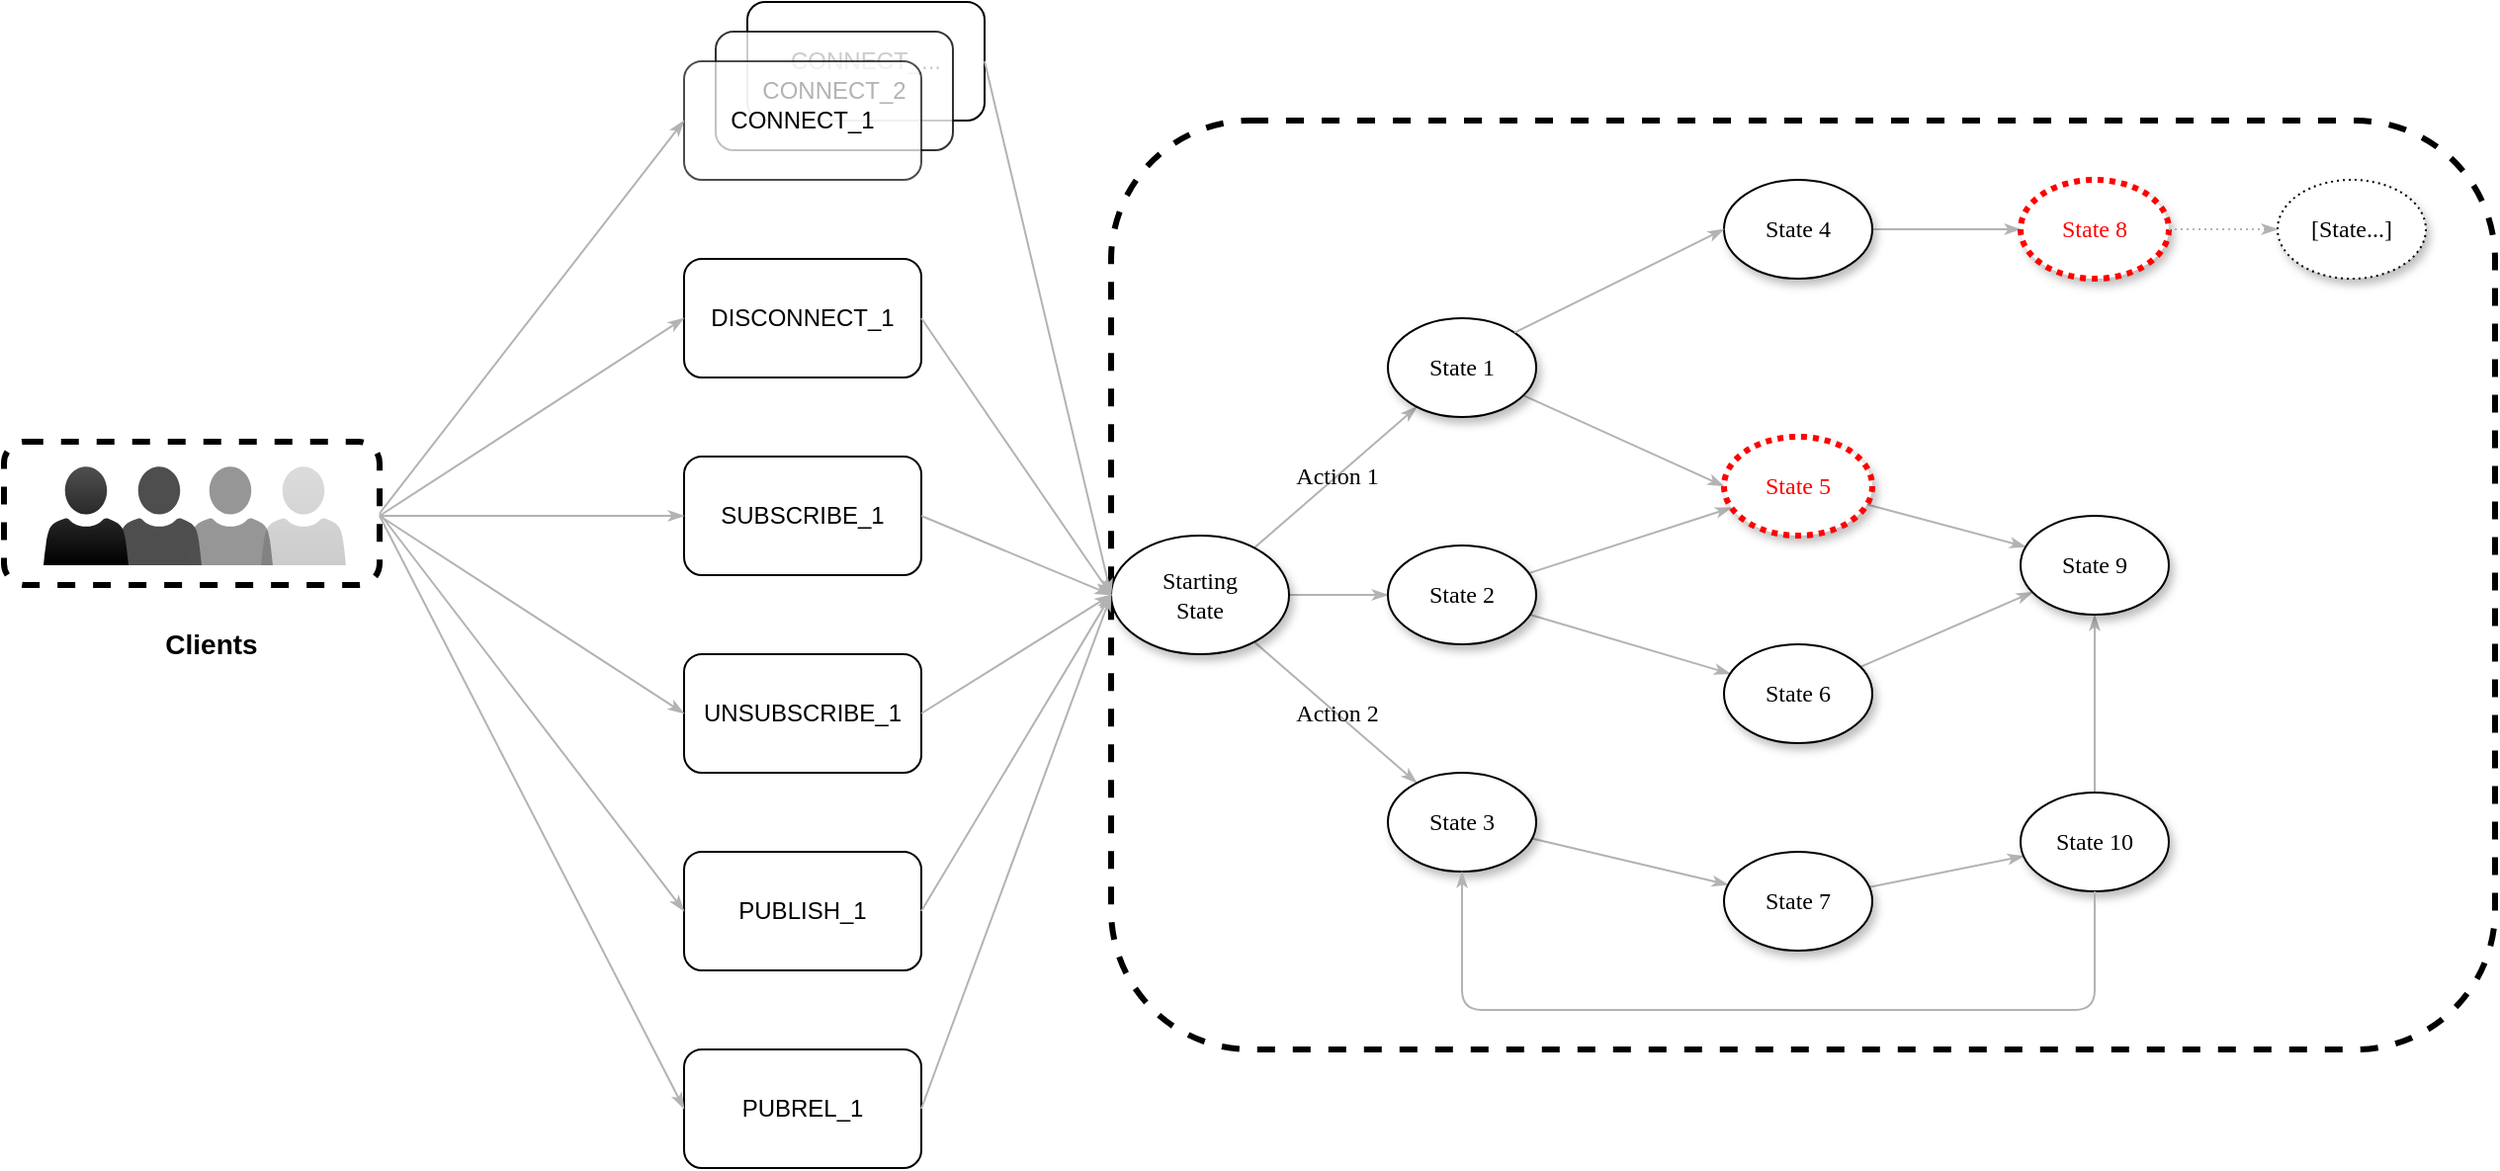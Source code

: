 <mxfile version="21.7.1" type="github" pages="2">
  <diagram name="Page-1" id="42789a77-a242-8287-6e28-9cd8cfd52e62">
    <mxGraphModel dx="2240" dy="733" grid="1" gridSize="10" guides="1" tooltips="1" connect="1" arrows="1" fold="1" page="1" pageScale="1" pageWidth="1100" pageHeight="850" background="none" math="0" shadow="0">
      <root>
        <mxCell id="0" />
        <mxCell id="1" parent="0" />
        <mxCell id="Ygh0pSW_p-VZ_udlIR_--34" value="" style="rounded=1;whiteSpace=wrap;html=1;dashed=1;strokeWidth=3;" vertex="1" parent="1">
          <mxGeometry x="380" y="120" width="700" height="470" as="geometry" />
        </mxCell>
        <mxCell id="xETN83zMiKG2h7DDWfaS-4" value="DISCONNECT_1" style="rounded=1;whiteSpace=wrap;html=1;" vertex="1" parent="1">
          <mxGeometry x="164" y="190" width="120" height="60" as="geometry" />
        </mxCell>
        <mxCell id="xETN83zMiKG2h7DDWfaS-5" value="SUBSCRIBE_1" style="rounded=1;whiteSpace=wrap;html=1;" vertex="1" parent="1">
          <mxGeometry x="164" y="290" width="120" height="60" as="geometry" />
        </mxCell>
        <mxCell id="xETN83zMiKG2h7DDWfaS-6" value="UNSUBSCRIBE_1" style="rounded=1;whiteSpace=wrap;html=1;" vertex="1" parent="1">
          <mxGeometry x="164" y="390" width="120" height="60" as="geometry" />
        </mxCell>
        <mxCell id="xETN83zMiKG2h7DDWfaS-7" value="PUBLISH_1" style="rounded=1;whiteSpace=wrap;html=1;" vertex="1" parent="1">
          <mxGeometry x="164" y="490" width="120" height="60" as="geometry" />
        </mxCell>
        <mxCell id="xETN83zMiKG2h7DDWfaS-8" value="PUBREL_1" style="rounded=1;whiteSpace=wrap;html=1;" vertex="1" parent="1">
          <mxGeometry x="164" y="590" width="120" height="60" as="geometry" />
        </mxCell>
        <mxCell id="xETN83zMiKG2h7DDWfaS-12" value="&lt;b&gt;&lt;font style=&quot;font-size: 14px;&quot;&gt;Clients&lt;/font&gt;&lt;/b&gt;" style="text;strokeColor=none;align=center;fillColor=none;html=1;verticalAlign=middle;whiteSpace=wrap;rounded=0;" vertex="1" parent="1">
          <mxGeometry x="-105" y="370" width="60" height="30" as="geometry" />
        </mxCell>
        <mxCell id="xETN83zMiKG2h7DDWfaS-16" value="" style="group" vertex="1" connectable="0" parent="1">
          <mxGeometry x="-160" y="295" width="170" height="70" as="geometry" />
        </mxCell>
        <mxCell id="xETN83zMiKG2h7DDWfaS-15" value="" style="rounded=1;whiteSpace=wrap;html=1;dashed=1;strokeWidth=3;" vertex="1" parent="xETN83zMiKG2h7DDWfaS-16">
          <mxGeometry x="-20" y="-12.5" width="190" height="72.5" as="geometry" />
        </mxCell>
        <mxCell id="xETN83zMiKG2h7DDWfaS-11" value="" style="sketch=0;pointerEvents=1;shadow=0;dashed=0;html=1;strokeColor=none;labelPosition=center;verticalLabelPosition=bottom;verticalAlign=top;align=center;fillColor=#505050;shape=mxgraph.mscae.intune.account_portal;opacity=20;gradientColor=default;" vertex="1" parent="xETN83zMiKG2h7DDWfaS-16">
          <mxGeometry x="110" width="43" height="50" as="geometry" />
        </mxCell>
        <mxCell id="xETN83zMiKG2h7DDWfaS-3" value="" style="sketch=0;pointerEvents=1;shadow=0;dashed=0;html=1;strokeColor=none;labelPosition=center;verticalLabelPosition=bottom;verticalAlign=top;align=center;fillColor=#030303;shape=mxgraph.mscae.intune.account_portal;opacity=70;gradientColor=none;" vertex="1" parent="xETN83zMiKG2h7DDWfaS-16">
          <mxGeometry x="37" width="43" height="50" as="geometry" />
        </mxCell>
        <mxCell id="xETN83zMiKG2h7DDWfaS-2" value="" style="sketch=0;pointerEvents=1;shadow=0;dashed=0;html=1;strokeColor=none;labelPosition=center;verticalLabelPosition=bottom;verticalAlign=top;align=center;fillColor=#505050;shape=mxgraph.mscae.intune.account_portal;gradientColor=default;" vertex="1" parent="xETN83zMiKG2h7DDWfaS-16">
          <mxGeometry width="43" height="50" as="geometry" />
        </mxCell>
        <mxCell id="xETN83zMiKG2h7DDWfaS-10" value="" style="sketch=0;pointerEvents=1;shadow=0;dashed=0;html=1;strokeColor=none;labelPosition=center;verticalLabelPosition=bottom;verticalAlign=top;align=center;fillColor=#505050;shape=mxgraph.mscae.intune.account_portal;opacity=60;gradientColor=none;" vertex="1" parent="xETN83zMiKG2h7DDWfaS-16">
          <mxGeometry x="73" width="43" height="50" as="geometry" />
        </mxCell>
        <mxCell id="xETN83zMiKG2h7DDWfaS-24" value="" style="group" vertex="1" connectable="0" parent="1">
          <mxGeometry x="164" y="60" width="152" height="90" as="geometry" />
        </mxCell>
        <mxCell id="xETN83zMiKG2h7DDWfaS-20" value="CONNECT_..." style="rounded=1;whiteSpace=wrap;html=1;" vertex="1" parent="xETN83zMiKG2h7DDWfaS-24">
          <mxGeometry x="32" width="120" height="60" as="geometry" />
        </mxCell>
        <mxCell id="xETN83zMiKG2h7DDWfaS-19" value="CONNECT_2" style="rounded=1;whiteSpace=wrap;html=1;opacity=80;" vertex="1" parent="xETN83zMiKG2h7DDWfaS-24">
          <mxGeometry x="16" y="15" width="120" height="60" as="geometry" />
        </mxCell>
        <mxCell id="xETN83zMiKG2h7DDWfaS-1" value="CONNECT_1" style="rounded=1;whiteSpace=wrap;html=1;opacity=70;" vertex="1" parent="xETN83zMiKG2h7DDWfaS-24">
          <mxGeometry y="30" width="120" height="60" as="geometry" />
        </mxCell>
        <mxCell id="Qss3d2yj_IPICVlPv0A1-1" value="" style="edgeStyle=none;rounded=1;html=1;labelBackgroundColor=none;startArrow=none;startFill=0;startSize=5;endArrow=classicThin;endFill=1;endSize=5;jettySize=auto;orthogonalLoop=1;strokeColor=#B3B3B3;strokeWidth=1;fontFamily=Verdana;fontSize=12;exitX=1;exitY=0.5;exitDx=0;exitDy=0;entryX=0;entryY=0.5;entryDx=0;entryDy=0;" edge="1" parent="1" source="xETN83zMiKG2h7DDWfaS-15" target="xETN83zMiKG2h7DDWfaS-1">
          <mxGeometry relative="1" as="geometry">
            <mxPoint x="73" y="434" as="sourcePoint" />
            <mxPoint x="-105" y="510" as="targetPoint" />
          </mxGeometry>
        </mxCell>
        <mxCell id="Qss3d2yj_IPICVlPv0A1-2" value="" style="edgeStyle=none;rounded=1;html=1;labelBackgroundColor=none;startArrow=none;startFill=0;startSize=5;endArrow=classicThin;endFill=1;endSize=5;jettySize=auto;orthogonalLoop=1;strokeColor=#B3B3B3;strokeWidth=1;fontFamily=Verdana;fontSize=12;entryX=0;entryY=0.5;entryDx=0;entryDy=0;" edge="1" parent="1" target="xETN83zMiKG2h7DDWfaS-4">
          <mxGeometry relative="1" as="geometry">
            <mxPoint x="10" y="320" as="sourcePoint" />
            <mxPoint x="174" y="130" as="targetPoint" />
          </mxGeometry>
        </mxCell>
        <mxCell id="Qss3d2yj_IPICVlPv0A1-3" value="" style="edgeStyle=none;rounded=1;html=1;labelBackgroundColor=none;startArrow=none;startFill=0;startSize=5;endArrow=classicThin;endFill=1;endSize=5;jettySize=auto;orthogonalLoop=1;strokeColor=#B3B3B3;strokeWidth=1;fontFamily=Verdana;fontSize=12;entryX=0;entryY=0.5;entryDx=0;entryDy=0;" edge="1" parent="1" target="xETN83zMiKG2h7DDWfaS-5">
          <mxGeometry relative="1" as="geometry">
            <mxPoint x="10" y="320" as="sourcePoint" />
            <mxPoint x="174" y="230" as="targetPoint" />
          </mxGeometry>
        </mxCell>
        <mxCell id="Qss3d2yj_IPICVlPv0A1-4" value="" style="edgeStyle=none;rounded=1;html=1;labelBackgroundColor=none;startArrow=none;startFill=0;startSize=5;endArrow=classicThin;endFill=1;endSize=5;jettySize=auto;orthogonalLoop=1;strokeColor=#B3B3B3;strokeWidth=1;fontFamily=Verdana;fontSize=12;entryX=0;entryY=0.5;entryDx=0;entryDy=0;" edge="1" parent="1" target="xETN83zMiKG2h7DDWfaS-6">
          <mxGeometry relative="1" as="geometry">
            <mxPoint x="10" y="320" as="sourcePoint" />
            <mxPoint x="174" y="330" as="targetPoint" />
          </mxGeometry>
        </mxCell>
        <mxCell id="Qss3d2yj_IPICVlPv0A1-5" value="" style="edgeStyle=none;rounded=1;html=1;labelBackgroundColor=none;startArrow=none;startFill=0;startSize=5;endArrow=classicThin;endFill=1;endSize=5;jettySize=auto;orthogonalLoop=1;strokeColor=#B3B3B3;strokeWidth=1;fontFamily=Verdana;fontSize=12;entryX=0;entryY=0.5;entryDx=0;entryDy=0;exitX=1;exitY=0.5;exitDx=0;exitDy=0;" edge="1" parent="1" source="xETN83zMiKG2h7DDWfaS-15" target="xETN83zMiKG2h7DDWfaS-7">
          <mxGeometry relative="1" as="geometry">
            <mxPoint x="20" y="330" as="sourcePoint" />
            <mxPoint x="174" y="430" as="targetPoint" />
          </mxGeometry>
        </mxCell>
        <mxCell id="Qss3d2yj_IPICVlPv0A1-6" value="" style="edgeStyle=none;rounded=1;html=1;labelBackgroundColor=none;startArrow=none;startFill=0;startSize=5;endArrow=classicThin;endFill=1;endSize=5;jettySize=auto;orthogonalLoop=1;strokeColor=#B3B3B3;strokeWidth=1;fontFamily=Verdana;fontSize=12;entryX=0;entryY=0.5;entryDx=0;entryDy=0;" edge="1" parent="1" target="xETN83zMiKG2h7DDWfaS-8">
          <mxGeometry relative="1" as="geometry">
            <mxPoint x="10" y="320" as="sourcePoint" />
            <mxPoint x="174" y="530" as="targetPoint" />
          </mxGeometry>
        </mxCell>
        <mxCell id="Ygh0pSW_p-VZ_udlIR_--1" style="edgeStyle=none;rounded=1;html=1;labelBackgroundColor=none;startArrow=none;startFill=0;startSize=5;endArrow=classicThin;endFill=1;endSize=5;jettySize=auto;orthogonalLoop=1;strokeColor=#B3B3B3;strokeWidth=1;fontFamily=Verdana;fontSize=12" edge="1" parent="1" source="Ygh0pSW_p-VZ_udlIR_--4" target="Ygh0pSW_p-VZ_udlIR_--7">
          <mxGeometry relative="1" as="geometry" />
        </mxCell>
        <mxCell id="Ygh0pSW_p-VZ_udlIR_--2" value="Action 1" style="edgeStyle=none;rounded=1;html=1;labelBackgroundColor=none;startArrow=none;startFill=0;startSize=5;endArrow=classicThin;endFill=1;endSize=5;jettySize=auto;orthogonalLoop=1;strokeColor=#B3B3B3;strokeWidth=1;fontFamily=Verdana;fontSize=12" edge="1" parent="1" source="Ygh0pSW_p-VZ_udlIR_--4" target="Ygh0pSW_p-VZ_udlIR_--20">
          <mxGeometry relative="1" as="geometry" />
        </mxCell>
        <mxCell id="Ygh0pSW_p-VZ_udlIR_--3" value="Action 2" style="edgeStyle=none;rounded=1;html=1;labelBackgroundColor=none;startArrow=none;startFill=0;startSize=5;endArrow=classicThin;endFill=1;endSize=5;jettySize=auto;orthogonalLoop=1;strokeColor=#B3B3B3;strokeWidth=1;fontFamily=Verdana;fontSize=12" edge="1" parent="1" source="Ygh0pSW_p-VZ_udlIR_--4" target="Ygh0pSW_p-VZ_udlIR_--9">
          <mxGeometry relative="1" as="geometry" />
        </mxCell>
        <mxCell id="Ygh0pSW_p-VZ_udlIR_--4" value="Starting&lt;br&gt;State" style="ellipse;whiteSpace=wrap;html=1;rounded=0;shadow=1;comic=0;labelBackgroundColor=none;strokeWidth=1;fontFamily=Verdana;fontSize=12;align=center;" vertex="1" parent="1">
          <mxGeometry x="380" y="330" width="90" height="60" as="geometry" />
        </mxCell>
        <mxCell id="Ygh0pSW_p-VZ_udlIR_--5" value="" style="edgeStyle=none;rounded=1;html=1;labelBackgroundColor=none;startArrow=none;startFill=0;startSize=5;endArrow=classicThin;endFill=1;endSize=5;jettySize=auto;orthogonalLoop=1;strokeColor=#B3B3B3;strokeWidth=1;fontFamily=Verdana;fontSize=12" edge="1" parent="1" source="Ygh0pSW_p-VZ_udlIR_--7" target="Ygh0pSW_p-VZ_udlIR_--17">
          <mxGeometry relative="1" as="geometry" />
        </mxCell>
        <mxCell id="Ygh0pSW_p-VZ_udlIR_--6" value="" style="edgeStyle=none;rounded=1;html=1;labelBackgroundColor=none;startArrow=none;startFill=0;startSize=5;endArrow=classicThin;endFill=1;endSize=5;jettySize=auto;orthogonalLoop=1;strokeColor=#B3B3B3;strokeWidth=1;fontFamily=Verdana;fontSize=12" edge="1" parent="1" source="Ygh0pSW_p-VZ_udlIR_--7" target="Ygh0pSW_p-VZ_udlIR_--15">
          <mxGeometry relative="1" as="geometry" />
        </mxCell>
        <mxCell id="Ygh0pSW_p-VZ_udlIR_--7" value="&lt;span&gt;State 2&lt;/span&gt;" style="ellipse;whiteSpace=wrap;html=1;rounded=0;shadow=1;comic=0;labelBackgroundColor=none;strokeWidth=1;fontFamily=Verdana;fontSize=12;align=center;" vertex="1" parent="1">
          <mxGeometry x="520" y="335" width="75" height="50" as="geometry" />
        </mxCell>
        <mxCell id="Ygh0pSW_p-VZ_udlIR_--8" value="" style="edgeStyle=none;rounded=1;html=1;labelBackgroundColor=none;startArrow=none;startFill=0;startSize=5;endArrow=classicThin;endFill=1;endSize=5;jettySize=auto;orthogonalLoop=1;strokeColor=#B3B3B3;strokeWidth=1;fontFamily=Verdana;fontSize=12" edge="1" parent="1" source="Ygh0pSW_p-VZ_udlIR_--9" target="Ygh0pSW_p-VZ_udlIR_--11">
          <mxGeometry relative="1" as="geometry" />
        </mxCell>
        <mxCell id="Ygh0pSW_p-VZ_udlIR_--9" value="&lt;span&gt;State 3&lt;/span&gt;" style="ellipse;whiteSpace=wrap;html=1;rounded=0;shadow=1;comic=0;labelBackgroundColor=none;strokeWidth=1;fontFamily=Verdana;fontSize=12;align=center;" vertex="1" parent="1">
          <mxGeometry x="520" y="450" width="75" height="50" as="geometry" />
        </mxCell>
        <mxCell id="Ygh0pSW_p-VZ_udlIR_--10" value="" style="edgeStyle=none;rounded=1;html=1;labelBackgroundColor=none;startArrow=none;startFill=0;startSize=5;endArrow=classicThin;endFill=1;endSize=5;jettySize=auto;orthogonalLoop=1;strokeColor=#B3B3B3;strokeWidth=1;fontFamily=Verdana;fontSize=12" edge="1" parent="1" source="Ygh0pSW_p-VZ_udlIR_--11" target="Ygh0pSW_p-VZ_udlIR_--13">
          <mxGeometry relative="1" as="geometry" />
        </mxCell>
        <mxCell id="Ygh0pSW_p-VZ_udlIR_--11" value="&lt;span&gt;State 7&lt;/span&gt;" style="ellipse;whiteSpace=wrap;html=1;rounded=0;shadow=1;comic=0;labelBackgroundColor=none;strokeWidth=1;fontFamily=Verdana;fontSize=12;align=center;" vertex="1" parent="1">
          <mxGeometry x="690" y="490" width="75" height="50" as="geometry" />
        </mxCell>
        <mxCell id="Ygh0pSW_p-VZ_udlIR_--12" value="" style="edgeStyle=none;rounded=1;html=1;labelBackgroundColor=none;startArrow=none;startFill=0;startSize=5;endArrow=classicThin;endFill=1;endSize=5;jettySize=auto;orthogonalLoop=1;strokeColor=#B3B3B3;strokeWidth=1;fontFamily=Verdana;fontSize=12" edge="1" parent="1" source="Ygh0pSW_p-VZ_udlIR_--13" target="Ygh0pSW_p-VZ_udlIR_--18">
          <mxGeometry relative="1" as="geometry" />
        </mxCell>
        <mxCell id="Ygh0pSW_p-VZ_udlIR_--13" value="&lt;span&gt;State 10&lt;/span&gt;" style="ellipse;whiteSpace=wrap;html=1;rounded=0;shadow=1;comic=0;labelBackgroundColor=none;strokeWidth=1;fontFamily=Verdana;fontSize=12;align=center;" vertex="1" parent="1">
          <mxGeometry x="840" y="460" width="75" height="50" as="geometry" />
        </mxCell>
        <mxCell id="Ygh0pSW_p-VZ_udlIR_--14" value="" style="edgeStyle=none;rounded=1;html=1;labelBackgroundColor=none;startArrow=none;startFill=0;startSize=5;endArrow=classicThin;endFill=1;endSize=5;jettySize=auto;orthogonalLoop=1;strokeColor=#B3B3B3;strokeWidth=1;fontFamily=Verdana;fontSize=12" edge="1" parent="1" source="Ygh0pSW_p-VZ_udlIR_--15" target="Ygh0pSW_p-VZ_udlIR_--18">
          <mxGeometry relative="1" as="geometry" />
        </mxCell>
        <mxCell id="Ygh0pSW_p-VZ_udlIR_--15" value="&lt;span&gt;State 6&lt;/span&gt;" style="ellipse;whiteSpace=wrap;html=1;rounded=0;shadow=1;comic=0;labelBackgroundColor=none;strokeWidth=1;fontFamily=Verdana;fontSize=12;align=center;" vertex="1" parent="1">
          <mxGeometry x="690" y="385" width="75" height="50" as="geometry" />
        </mxCell>
        <mxCell id="Ygh0pSW_p-VZ_udlIR_--16" value="" style="edgeStyle=none;rounded=1;html=1;labelBackgroundColor=none;startArrow=none;startFill=0;startSize=5;endArrow=classicThin;endFill=1;endSize=5;jettySize=auto;orthogonalLoop=1;strokeColor=#B3B3B3;strokeWidth=1;fontFamily=Verdana;fontSize=12" edge="1" parent="1" source="Ygh0pSW_p-VZ_udlIR_--17" target="Ygh0pSW_p-VZ_udlIR_--18">
          <mxGeometry relative="1" as="geometry" />
        </mxCell>
        <mxCell id="Ygh0pSW_p-VZ_udlIR_--17" value="&lt;span&gt;&lt;font color=&quot;#ff0000&quot;&gt;State 5&lt;/font&gt;&lt;/span&gt;" style="ellipse;whiteSpace=wrap;html=1;rounded=0;shadow=1;comic=0;labelBackgroundColor=none;strokeWidth=3;fontFamily=Verdana;fontSize=12;align=center;dashed=1;dashPattern=1 1;strokeColor=#FF0000;" vertex="1" parent="1">
          <mxGeometry x="690" y="280" width="75" height="50" as="geometry" />
        </mxCell>
        <mxCell id="Ygh0pSW_p-VZ_udlIR_--18" value="State 9" style="ellipse;whiteSpace=wrap;html=1;rounded=0;shadow=1;comic=0;labelBackgroundColor=none;strokeWidth=1;fontFamily=Verdana;fontSize=12;align=center;" vertex="1" parent="1">
          <mxGeometry x="840" y="320" width="75" height="50" as="geometry" />
        </mxCell>
        <mxCell id="Ygh0pSW_p-VZ_udlIR_--19" value="" style="edgeStyle=none;rounded=1;html=1;labelBackgroundColor=none;startArrow=none;startFill=0;startSize=5;endArrow=classicThin;endFill=1;endSize=5;jettySize=auto;orthogonalLoop=1;strokeColor=#B3B3B3;strokeWidth=1;fontFamily=Verdana;fontSize=12;entryX=0;entryY=0.5;entryDx=0;entryDy=0;" edge="1" parent="1" source="Ygh0pSW_p-VZ_udlIR_--20" target="Ygh0pSW_p-VZ_udlIR_--17">
          <mxGeometry relative="1" as="geometry" />
        </mxCell>
        <mxCell id="Ygh0pSW_p-VZ_udlIR_--20" value="State 1" style="ellipse;whiteSpace=wrap;html=1;rounded=0;shadow=1;comic=0;labelBackgroundColor=none;strokeWidth=1;fontFamily=Verdana;fontSize=12;align=center;" vertex="1" parent="1">
          <mxGeometry x="520" y="220" width="75" height="50" as="geometry" />
        </mxCell>
        <mxCell id="Ygh0pSW_p-VZ_udlIR_--21" value="" style="edgeStyle=none;rounded=1;html=1;labelBackgroundColor=none;startArrow=none;startFill=0;startSize=5;endArrow=classicThin;endFill=1;endSize=5;jettySize=auto;orthogonalLoop=1;strokeColor=#B3B3B3;strokeWidth=1;fontFamily=Verdana;fontSize=12" edge="1" parent="1" source="Ygh0pSW_p-VZ_udlIR_--22" target="Ygh0pSW_p-VZ_udlIR_--23">
          <mxGeometry relative="1" as="geometry" />
        </mxCell>
        <mxCell id="Ygh0pSW_p-VZ_udlIR_--22" value="&lt;span&gt;State 4&lt;/span&gt;" style="ellipse;whiteSpace=wrap;html=1;rounded=0;shadow=1;comic=0;labelBackgroundColor=none;strokeWidth=1;fontFamily=Verdana;fontSize=12;align=center;" vertex="1" parent="1">
          <mxGeometry x="690" y="150" width="75" height="50" as="geometry" />
        </mxCell>
        <mxCell id="Ygh0pSW_p-VZ_udlIR_--23" value="&lt;span&gt;&lt;font color=&quot;#ff0000&quot;&gt;State 8&lt;/font&gt;&lt;/span&gt;" style="ellipse;whiteSpace=wrap;html=1;rounded=0;shadow=1;comic=0;labelBackgroundColor=none;strokeWidth=3;fontFamily=Verdana;fontSize=12;align=center;dashed=1;dashPattern=1 1;strokeColor=#FF0000;" vertex="1" parent="1">
          <mxGeometry x="840" y="150" width="75" height="50" as="geometry" />
        </mxCell>
        <mxCell id="Ygh0pSW_p-VZ_udlIR_--24" value="" style="edgeStyle=none;rounded=1;html=1;labelBackgroundColor=none;startArrow=none;startFill=0;startSize=5;endArrow=classicThin;endFill=1;endSize=5;jettySize=auto;orthogonalLoop=1;strokeColor=#B3B3B3;strokeWidth=1;fontFamily=Verdana;fontSize=12;entryX=0;entryY=0.5;entryDx=0;entryDy=0;exitX=1;exitY=0;exitDx=0;exitDy=0;" edge="1" parent="1" source="Ygh0pSW_p-VZ_udlIR_--20" target="Ygh0pSW_p-VZ_udlIR_--22">
          <mxGeometry relative="1" as="geometry">
            <mxPoint x="598" y="269" as="sourcePoint" />
            <mxPoint x="700" y="315" as="targetPoint" />
          </mxGeometry>
        </mxCell>
        <mxCell id="Ygh0pSW_p-VZ_udlIR_--25" value="" style="edgeStyle=orthogonalEdgeStyle;rounded=1;html=1;labelBackgroundColor=none;startArrow=none;startFill=0;startSize=5;endArrow=classicThin;endFill=1;endSize=5;jettySize=auto;orthogonalLoop=1;strokeColor=#B3B3B3;strokeWidth=1;fontFamily=Verdana;fontSize=12;exitX=0.5;exitY=1;exitDx=0;exitDy=0;entryX=0.5;entryY=1;entryDx=0;entryDy=0;" edge="1" parent="1" source="Ygh0pSW_p-VZ_udlIR_--13" target="Ygh0pSW_p-VZ_udlIR_--9">
          <mxGeometry relative="1" as="geometry">
            <mxPoint x="950" y="363" as="sourcePoint" />
            <mxPoint x="1031" y="385" as="targetPoint" />
            <Array as="points">
              <mxPoint x="878" y="570" />
              <mxPoint x="558" y="570" />
            </Array>
          </mxGeometry>
        </mxCell>
        <mxCell id="Ygh0pSW_p-VZ_udlIR_--26" value="&lt;span&gt;[State...]&lt;/span&gt;" style="ellipse;whiteSpace=wrap;html=1;rounded=0;shadow=1;comic=0;labelBackgroundColor=none;strokeWidth=1;fontFamily=Verdana;fontSize=12;align=center;dashed=1;dashPattern=1 2;" vertex="1" parent="1">
          <mxGeometry x="970" y="150" width="75" height="50" as="geometry" />
        </mxCell>
        <mxCell id="Ygh0pSW_p-VZ_udlIR_--27" value="" style="edgeStyle=none;rounded=1;html=1;labelBackgroundColor=none;startArrow=none;startFill=0;startSize=5;endArrow=classicThin;endFill=1;endSize=5;jettySize=auto;orthogonalLoop=1;strokeColor=#B3B3B3;strokeWidth=1;fontFamily=Verdana;fontSize=12;exitX=1;exitY=0.5;exitDx=0;exitDy=0;entryX=0;entryY=0.5;entryDx=0;entryDy=0;dashed=1;dashPattern=1 2;" edge="1" parent="1" source="Ygh0pSW_p-VZ_udlIR_--23" target="Ygh0pSW_p-VZ_udlIR_--26">
          <mxGeometry relative="1" as="geometry">
            <mxPoint x="775" y="185" as="sourcePoint" />
            <mxPoint x="850" y="185" as="targetPoint" />
          </mxGeometry>
        </mxCell>
        <mxCell id="Ygh0pSW_p-VZ_udlIR_--28" value="" style="edgeStyle=none;rounded=1;html=1;labelBackgroundColor=none;startArrow=none;startFill=0;startSize=5;endArrow=classicThin;endFill=1;endSize=5;jettySize=auto;orthogonalLoop=1;strokeColor=#B3B3B3;strokeWidth=1;fontFamily=Verdana;fontSize=12;exitX=1;exitY=0.5;exitDx=0;exitDy=0;entryX=0;entryY=0.5;entryDx=0;entryDy=0;" edge="1" parent="1" source="xETN83zMiKG2h7DDWfaS-20" target="Ygh0pSW_p-VZ_udlIR_--4">
          <mxGeometry relative="1" as="geometry">
            <mxPoint x="20" y="329" as="sourcePoint" />
            <mxPoint x="174" y="130" as="targetPoint" />
          </mxGeometry>
        </mxCell>
        <mxCell id="Ygh0pSW_p-VZ_udlIR_--29" value="" style="edgeStyle=none;rounded=1;html=1;labelBackgroundColor=none;startArrow=none;startFill=0;startSize=5;endArrow=classicThin;endFill=1;endSize=5;jettySize=auto;orthogonalLoop=1;strokeColor=#B3B3B3;strokeWidth=1;fontFamily=Verdana;fontSize=12;entryX=0;entryY=0.5;entryDx=0;entryDy=0;exitX=1;exitY=0.5;exitDx=0;exitDy=0;" edge="1" parent="1" source="xETN83zMiKG2h7DDWfaS-4" target="Ygh0pSW_p-VZ_udlIR_--4">
          <mxGeometry relative="1" as="geometry">
            <mxPoint x="20" y="330" as="sourcePoint" />
            <mxPoint x="174" y="230" as="targetPoint" />
          </mxGeometry>
        </mxCell>
        <mxCell id="Ygh0pSW_p-VZ_udlIR_--30" value="" style="edgeStyle=none;rounded=1;html=1;labelBackgroundColor=none;startArrow=none;startFill=0;startSize=5;endArrow=classicThin;endFill=1;endSize=5;jettySize=auto;orthogonalLoop=1;strokeColor=#B3B3B3;strokeWidth=1;fontFamily=Verdana;fontSize=12;exitX=1;exitY=0.5;exitDx=0;exitDy=0;" edge="1" parent="1" source="xETN83zMiKG2h7DDWfaS-5">
          <mxGeometry relative="1" as="geometry">
            <mxPoint x="294" y="230" as="sourcePoint" />
            <mxPoint x="380" y="360" as="targetPoint" />
          </mxGeometry>
        </mxCell>
        <mxCell id="Ygh0pSW_p-VZ_udlIR_--31" value="" style="edgeStyle=none;rounded=1;html=1;labelBackgroundColor=none;startArrow=none;startFill=0;startSize=5;endArrow=classicThin;endFill=1;endSize=5;jettySize=auto;orthogonalLoop=1;strokeColor=#B3B3B3;strokeWidth=1;fontFamily=Verdana;fontSize=12;exitX=1;exitY=0.5;exitDx=0;exitDy=0;" edge="1" parent="1" source="xETN83zMiKG2h7DDWfaS-6">
          <mxGeometry relative="1" as="geometry">
            <mxPoint x="294" y="330" as="sourcePoint" />
            <mxPoint x="380" y="360" as="targetPoint" />
          </mxGeometry>
        </mxCell>
        <mxCell id="Ygh0pSW_p-VZ_udlIR_--32" value="" style="edgeStyle=none;rounded=1;html=1;labelBackgroundColor=none;startArrow=none;startFill=0;startSize=5;endArrow=classicThin;endFill=1;endSize=5;jettySize=auto;orthogonalLoop=1;strokeColor=#B3B3B3;strokeWidth=1;fontFamily=Verdana;fontSize=12;exitX=1;exitY=0.5;exitDx=0;exitDy=0;entryX=0;entryY=0.5;entryDx=0;entryDy=0;" edge="1" parent="1" source="xETN83zMiKG2h7DDWfaS-7" target="Ygh0pSW_p-VZ_udlIR_--4">
          <mxGeometry relative="1" as="geometry">
            <mxPoint x="304" y="340" as="sourcePoint" />
            <mxPoint x="400" y="380" as="targetPoint" />
          </mxGeometry>
        </mxCell>
        <mxCell id="Ygh0pSW_p-VZ_udlIR_--33" value="" style="edgeStyle=none;rounded=1;html=1;labelBackgroundColor=none;startArrow=none;startFill=0;startSize=5;endArrow=classicThin;endFill=1;endSize=5;jettySize=auto;orthogonalLoop=1;strokeColor=#B3B3B3;strokeWidth=1;fontFamily=Verdana;fontSize=12;exitX=1;exitY=0.5;exitDx=0;exitDy=0;entryX=0;entryY=0.5;entryDx=0;entryDy=0;" edge="1" parent="1" source="xETN83zMiKG2h7DDWfaS-8" target="Ygh0pSW_p-VZ_udlIR_--4">
          <mxGeometry relative="1" as="geometry">
            <mxPoint x="314" y="350" as="sourcePoint" />
            <mxPoint x="410" y="390" as="targetPoint" />
          </mxGeometry>
        </mxCell>
      </root>
    </mxGraphModel>
  </diagram>
  <diagram id="ekmFHJIHzI56vrUZEfoB" name="第 2 页">
    <mxGraphModel dx="1853" dy="660" grid="1" gridSize="10" guides="1" tooltips="1" connect="1" arrows="1" fold="1" page="1" pageScale="1" pageWidth="827" pageHeight="1169" math="0" shadow="0">
      <root>
        <mxCell id="0" />
        <mxCell id="1" parent="0" />
        <mxCell id="NIk4y8tba3RLB0fE6dbn-1" style="edgeStyle=none;rounded=1;html=1;labelBackgroundColor=none;startArrow=none;startFill=0;startSize=5;endArrow=classicThin;endFill=1;endSize=5;jettySize=auto;orthogonalLoop=1;strokeColor=#B3B3B3;strokeWidth=1;fontFamily=Verdana;fontSize=12" edge="1" parent="1" source="NIk4y8tba3RLB0fE6dbn-4" target="NIk4y8tba3RLB0fE6dbn-7">
          <mxGeometry relative="1" as="geometry" />
        </mxCell>
        <mxCell id="NIk4y8tba3RLB0fE6dbn-2" value="Action 1" style="edgeStyle=none;rounded=1;html=1;labelBackgroundColor=none;startArrow=none;startFill=0;startSize=5;endArrow=classicThin;endFill=1;endSize=5;jettySize=auto;orthogonalLoop=1;strokeColor=#B3B3B3;strokeWidth=1;fontFamily=Verdana;fontSize=12" edge="1" parent="1" source="NIk4y8tba3RLB0fE6dbn-4" target="NIk4y8tba3RLB0fE6dbn-20">
          <mxGeometry relative="1" as="geometry" />
        </mxCell>
        <mxCell id="NIk4y8tba3RLB0fE6dbn-3" value="Action 2" style="edgeStyle=none;rounded=1;html=1;labelBackgroundColor=none;startArrow=none;startFill=0;startSize=5;endArrow=classicThin;endFill=1;endSize=5;jettySize=auto;orthogonalLoop=1;strokeColor=#B3B3B3;strokeWidth=1;fontFamily=Verdana;fontSize=12" edge="1" parent="1" source="NIk4y8tba3RLB0fE6dbn-4" target="NIk4y8tba3RLB0fE6dbn-9">
          <mxGeometry relative="1" as="geometry" />
        </mxCell>
        <mxCell id="NIk4y8tba3RLB0fE6dbn-4" value="Starting&lt;br&gt;State" style="ellipse;whiteSpace=wrap;html=1;rounded=0;shadow=1;comic=0;labelBackgroundColor=none;strokeWidth=1;fontFamily=Verdana;fontSize=12;align=center;" vertex="1" parent="1">
          <mxGeometry x="-110" y="250" width="90" height="60" as="geometry" />
        </mxCell>
        <mxCell id="NIk4y8tba3RLB0fE6dbn-5" value="" style="edgeStyle=none;rounded=1;html=1;labelBackgroundColor=none;startArrow=none;startFill=0;startSize=5;endArrow=classicThin;endFill=1;endSize=5;jettySize=auto;orthogonalLoop=1;strokeColor=#B3B3B3;strokeWidth=1;fontFamily=Verdana;fontSize=12" edge="1" parent="1" source="NIk4y8tba3RLB0fE6dbn-7" target="NIk4y8tba3RLB0fE6dbn-17">
          <mxGeometry relative="1" as="geometry" />
        </mxCell>
        <mxCell id="NIk4y8tba3RLB0fE6dbn-6" value="" style="edgeStyle=none;rounded=1;html=1;labelBackgroundColor=none;startArrow=none;startFill=0;startSize=5;endArrow=classicThin;endFill=1;endSize=5;jettySize=auto;orthogonalLoop=1;strokeColor=#B3B3B3;strokeWidth=1;fontFamily=Verdana;fontSize=12" edge="1" parent="1" source="NIk4y8tba3RLB0fE6dbn-7" target="NIk4y8tba3RLB0fE6dbn-15">
          <mxGeometry relative="1" as="geometry" />
        </mxCell>
        <mxCell id="NIk4y8tba3RLB0fE6dbn-7" value="&lt;span&gt;State 2&lt;/span&gt;" style="ellipse;whiteSpace=wrap;html=1;rounded=0;shadow=1;comic=0;labelBackgroundColor=none;strokeWidth=1;fontFamily=Verdana;fontSize=12;align=center;" vertex="1" parent="1">
          <mxGeometry x="30" y="255" width="75" height="50" as="geometry" />
        </mxCell>
        <mxCell id="NIk4y8tba3RLB0fE6dbn-8" value="" style="edgeStyle=none;rounded=1;html=1;labelBackgroundColor=none;startArrow=none;startFill=0;startSize=5;endArrow=classicThin;endFill=1;endSize=5;jettySize=auto;orthogonalLoop=1;strokeColor=#B3B3B3;strokeWidth=1;fontFamily=Verdana;fontSize=12" edge="1" parent="1" source="NIk4y8tba3RLB0fE6dbn-9" target="NIk4y8tba3RLB0fE6dbn-11">
          <mxGeometry relative="1" as="geometry" />
        </mxCell>
        <mxCell id="NIk4y8tba3RLB0fE6dbn-9" value="&lt;span&gt;State 3&lt;/span&gt;" style="ellipse;whiteSpace=wrap;html=1;rounded=0;shadow=1;comic=0;labelBackgroundColor=none;strokeWidth=1;fontFamily=Verdana;fontSize=12;align=center;" vertex="1" parent="1">
          <mxGeometry x="30" y="370" width="75" height="50" as="geometry" />
        </mxCell>
        <mxCell id="NIk4y8tba3RLB0fE6dbn-10" value="" style="edgeStyle=none;rounded=1;html=1;labelBackgroundColor=none;startArrow=none;startFill=0;startSize=5;endArrow=classicThin;endFill=1;endSize=5;jettySize=auto;orthogonalLoop=1;strokeColor=#B3B3B3;strokeWidth=1;fontFamily=Verdana;fontSize=12" edge="1" parent="1" source="NIk4y8tba3RLB0fE6dbn-11" target="NIk4y8tba3RLB0fE6dbn-13">
          <mxGeometry relative="1" as="geometry" />
        </mxCell>
        <mxCell id="NIk4y8tba3RLB0fE6dbn-11" value="&lt;span&gt;State 7&lt;/span&gt;" style="ellipse;whiteSpace=wrap;html=1;rounded=0;shadow=1;comic=0;labelBackgroundColor=none;strokeWidth=1;fontFamily=Verdana;fontSize=12;align=center;" vertex="1" parent="1">
          <mxGeometry x="200" y="410" width="75" height="50" as="geometry" />
        </mxCell>
        <mxCell id="NIk4y8tba3RLB0fE6dbn-12" value="" style="edgeStyle=none;rounded=1;html=1;labelBackgroundColor=none;startArrow=none;startFill=0;startSize=5;endArrow=classicThin;endFill=1;endSize=5;jettySize=auto;orthogonalLoop=1;strokeColor=#B3B3B3;strokeWidth=1;fontFamily=Verdana;fontSize=12" edge="1" parent="1" source="NIk4y8tba3RLB0fE6dbn-13" target="NIk4y8tba3RLB0fE6dbn-18">
          <mxGeometry relative="1" as="geometry" />
        </mxCell>
        <mxCell id="NIk4y8tba3RLB0fE6dbn-13" value="&lt;span&gt;State 10&lt;/span&gt;" style="ellipse;whiteSpace=wrap;html=1;rounded=0;shadow=1;comic=0;labelBackgroundColor=none;strokeWidth=1;fontFamily=Verdana;fontSize=12;align=center;" vertex="1" parent="1">
          <mxGeometry x="350" y="380" width="75" height="50" as="geometry" />
        </mxCell>
        <mxCell id="NIk4y8tba3RLB0fE6dbn-14" value="" style="edgeStyle=none;rounded=1;html=1;labelBackgroundColor=none;startArrow=none;startFill=0;startSize=5;endArrow=classicThin;endFill=1;endSize=5;jettySize=auto;orthogonalLoop=1;strokeColor=#B3B3B3;strokeWidth=1;fontFamily=Verdana;fontSize=12" edge="1" parent="1" source="NIk4y8tba3RLB0fE6dbn-15" target="NIk4y8tba3RLB0fE6dbn-18">
          <mxGeometry relative="1" as="geometry" />
        </mxCell>
        <mxCell id="NIk4y8tba3RLB0fE6dbn-15" value="&lt;span&gt;State 6&lt;/span&gt;" style="ellipse;whiteSpace=wrap;html=1;rounded=0;shadow=1;comic=0;labelBackgroundColor=none;strokeWidth=1;fontFamily=Verdana;fontSize=12;align=center;" vertex="1" parent="1">
          <mxGeometry x="200" y="305" width="75" height="50" as="geometry" />
        </mxCell>
        <mxCell id="NIk4y8tba3RLB0fE6dbn-16" value="" style="edgeStyle=none;rounded=1;html=1;labelBackgroundColor=none;startArrow=none;startFill=0;startSize=5;endArrow=classicThin;endFill=1;endSize=5;jettySize=auto;orthogonalLoop=1;strokeColor=#B3B3B3;strokeWidth=1;fontFamily=Verdana;fontSize=12" edge="1" parent="1" source="NIk4y8tba3RLB0fE6dbn-17" target="NIk4y8tba3RLB0fE6dbn-18">
          <mxGeometry relative="1" as="geometry" />
        </mxCell>
        <mxCell id="NIk4y8tba3RLB0fE6dbn-17" value="&lt;span&gt;&lt;font color=&quot;#ff0000&quot;&gt;State 5&lt;/font&gt;&lt;/span&gt;" style="ellipse;whiteSpace=wrap;html=1;rounded=0;shadow=1;comic=0;labelBackgroundColor=none;strokeWidth=3;fontFamily=Verdana;fontSize=12;align=center;dashed=1;dashPattern=1 1;strokeColor=#FF0000;" vertex="1" parent="1">
          <mxGeometry x="200" y="200" width="75" height="50" as="geometry" />
        </mxCell>
        <mxCell id="NIk4y8tba3RLB0fE6dbn-18" value="State 9" style="ellipse;whiteSpace=wrap;html=1;rounded=0;shadow=1;comic=0;labelBackgroundColor=none;strokeWidth=1;fontFamily=Verdana;fontSize=12;align=center;" vertex="1" parent="1">
          <mxGeometry x="350" y="240" width="75" height="50" as="geometry" />
        </mxCell>
        <mxCell id="NIk4y8tba3RLB0fE6dbn-19" value="" style="edgeStyle=none;rounded=1;html=1;labelBackgroundColor=none;startArrow=none;startFill=0;startSize=5;endArrow=classicThin;endFill=1;endSize=5;jettySize=auto;orthogonalLoop=1;strokeColor=#B3B3B3;strokeWidth=1;fontFamily=Verdana;fontSize=12;entryX=0;entryY=0.5;entryDx=0;entryDy=0;" edge="1" parent="1" source="NIk4y8tba3RLB0fE6dbn-20" target="NIk4y8tba3RLB0fE6dbn-17">
          <mxGeometry relative="1" as="geometry" />
        </mxCell>
        <mxCell id="NIk4y8tba3RLB0fE6dbn-20" value="State 1" style="ellipse;whiteSpace=wrap;html=1;rounded=0;shadow=1;comic=0;labelBackgroundColor=none;strokeWidth=1;fontFamily=Verdana;fontSize=12;align=center;" vertex="1" parent="1">
          <mxGeometry x="30" y="140" width="75" height="50" as="geometry" />
        </mxCell>
        <mxCell id="NIk4y8tba3RLB0fE6dbn-21" value="" style="edgeStyle=none;rounded=1;html=1;labelBackgroundColor=none;startArrow=none;startFill=0;startSize=5;endArrow=classicThin;endFill=1;endSize=5;jettySize=auto;orthogonalLoop=1;strokeColor=#B3B3B3;strokeWidth=1;fontFamily=Verdana;fontSize=12" edge="1" parent="1" source="NIk4y8tba3RLB0fE6dbn-22" target="NIk4y8tba3RLB0fE6dbn-24">
          <mxGeometry relative="1" as="geometry" />
        </mxCell>
        <mxCell id="NIk4y8tba3RLB0fE6dbn-22" value="&lt;span&gt;State 4&lt;/span&gt;" style="ellipse;whiteSpace=wrap;html=1;rounded=0;shadow=1;comic=0;labelBackgroundColor=none;strokeWidth=1;fontFamily=Verdana;fontSize=12;align=center;" vertex="1" parent="1">
          <mxGeometry x="200" y="70" width="75" height="50" as="geometry" />
        </mxCell>
        <mxCell id="NIk4y8tba3RLB0fE6dbn-24" value="&lt;span&gt;&lt;font color=&quot;#ff0000&quot;&gt;State 8&lt;/font&gt;&lt;/span&gt;" style="ellipse;whiteSpace=wrap;html=1;rounded=0;shadow=1;comic=0;labelBackgroundColor=none;strokeWidth=3;fontFamily=Verdana;fontSize=12;align=center;dashed=1;dashPattern=1 1;strokeColor=#FF0000;" vertex="1" parent="1">
          <mxGeometry x="350" y="70" width="75" height="50" as="geometry" />
        </mxCell>
        <mxCell id="0lkW3PzvzdbtJej6nvE5-5" value="" style="edgeStyle=none;rounded=1;html=1;labelBackgroundColor=none;startArrow=none;startFill=0;startSize=5;endArrow=classicThin;endFill=1;endSize=5;jettySize=auto;orthogonalLoop=1;strokeColor=#B3B3B3;strokeWidth=1;fontFamily=Verdana;fontSize=12;entryX=0;entryY=0.5;entryDx=0;entryDy=0;exitX=1;exitY=0;exitDx=0;exitDy=0;" edge="1" parent="1" source="NIk4y8tba3RLB0fE6dbn-20" target="NIk4y8tba3RLB0fE6dbn-22">
          <mxGeometry relative="1" as="geometry">
            <mxPoint x="108" y="189" as="sourcePoint" />
            <mxPoint x="210" y="235" as="targetPoint" />
          </mxGeometry>
        </mxCell>
        <mxCell id="0lkW3PzvzdbtJej6nvE5-6" value="" style="edgeStyle=orthogonalEdgeStyle;rounded=1;html=1;labelBackgroundColor=none;startArrow=none;startFill=0;startSize=5;endArrow=classicThin;endFill=1;endSize=5;jettySize=auto;orthogonalLoop=1;strokeColor=#B3B3B3;strokeWidth=1;fontFamily=Verdana;fontSize=12;exitX=0.5;exitY=1;exitDx=0;exitDy=0;entryX=0.5;entryY=1;entryDx=0;entryDy=0;" edge="1" parent="1" source="NIk4y8tba3RLB0fE6dbn-13" target="NIk4y8tba3RLB0fE6dbn-9">
          <mxGeometry relative="1" as="geometry">
            <mxPoint x="460" y="283" as="sourcePoint" />
            <mxPoint x="541" y="305" as="targetPoint" />
            <Array as="points">
              <mxPoint x="388" y="490" />
              <mxPoint x="68" y="490" />
            </Array>
          </mxGeometry>
        </mxCell>
        <mxCell id="0lkW3PzvzdbtJej6nvE5-7" value="&lt;span&gt;[State...]&lt;/span&gt;" style="ellipse;whiteSpace=wrap;html=1;rounded=0;shadow=1;comic=0;labelBackgroundColor=none;strokeWidth=1;fontFamily=Verdana;fontSize=12;align=center;dashed=1;dashPattern=1 2;" vertex="1" parent="1">
          <mxGeometry x="480" y="70" width="75" height="50" as="geometry" />
        </mxCell>
        <mxCell id="0lkW3PzvzdbtJej6nvE5-8" value="" style="edgeStyle=none;rounded=1;html=1;labelBackgroundColor=none;startArrow=none;startFill=0;startSize=5;endArrow=classicThin;endFill=1;endSize=5;jettySize=auto;orthogonalLoop=1;strokeColor=#B3B3B3;strokeWidth=1;fontFamily=Verdana;fontSize=12;exitX=1;exitY=0.5;exitDx=0;exitDy=0;entryX=0;entryY=0.5;entryDx=0;entryDy=0;dashed=1;dashPattern=1 2;" edge="1" parent="1" source="NIk4y8tba3RLB0fE6dbn-24" target="0lkW3PzvzdbtJej6nvE5-7">
          <mxGeometry relative="1" as="geometry">
            <mxPoint x="285" y="105" as="sourcePoint" />
            <mxPoint x="360" y="105" as="targetPoint" />
          </mxGeometry>
        </mxCell>
      </root>
    </mxGraphModel>
  </diagram>
</mxfile>
